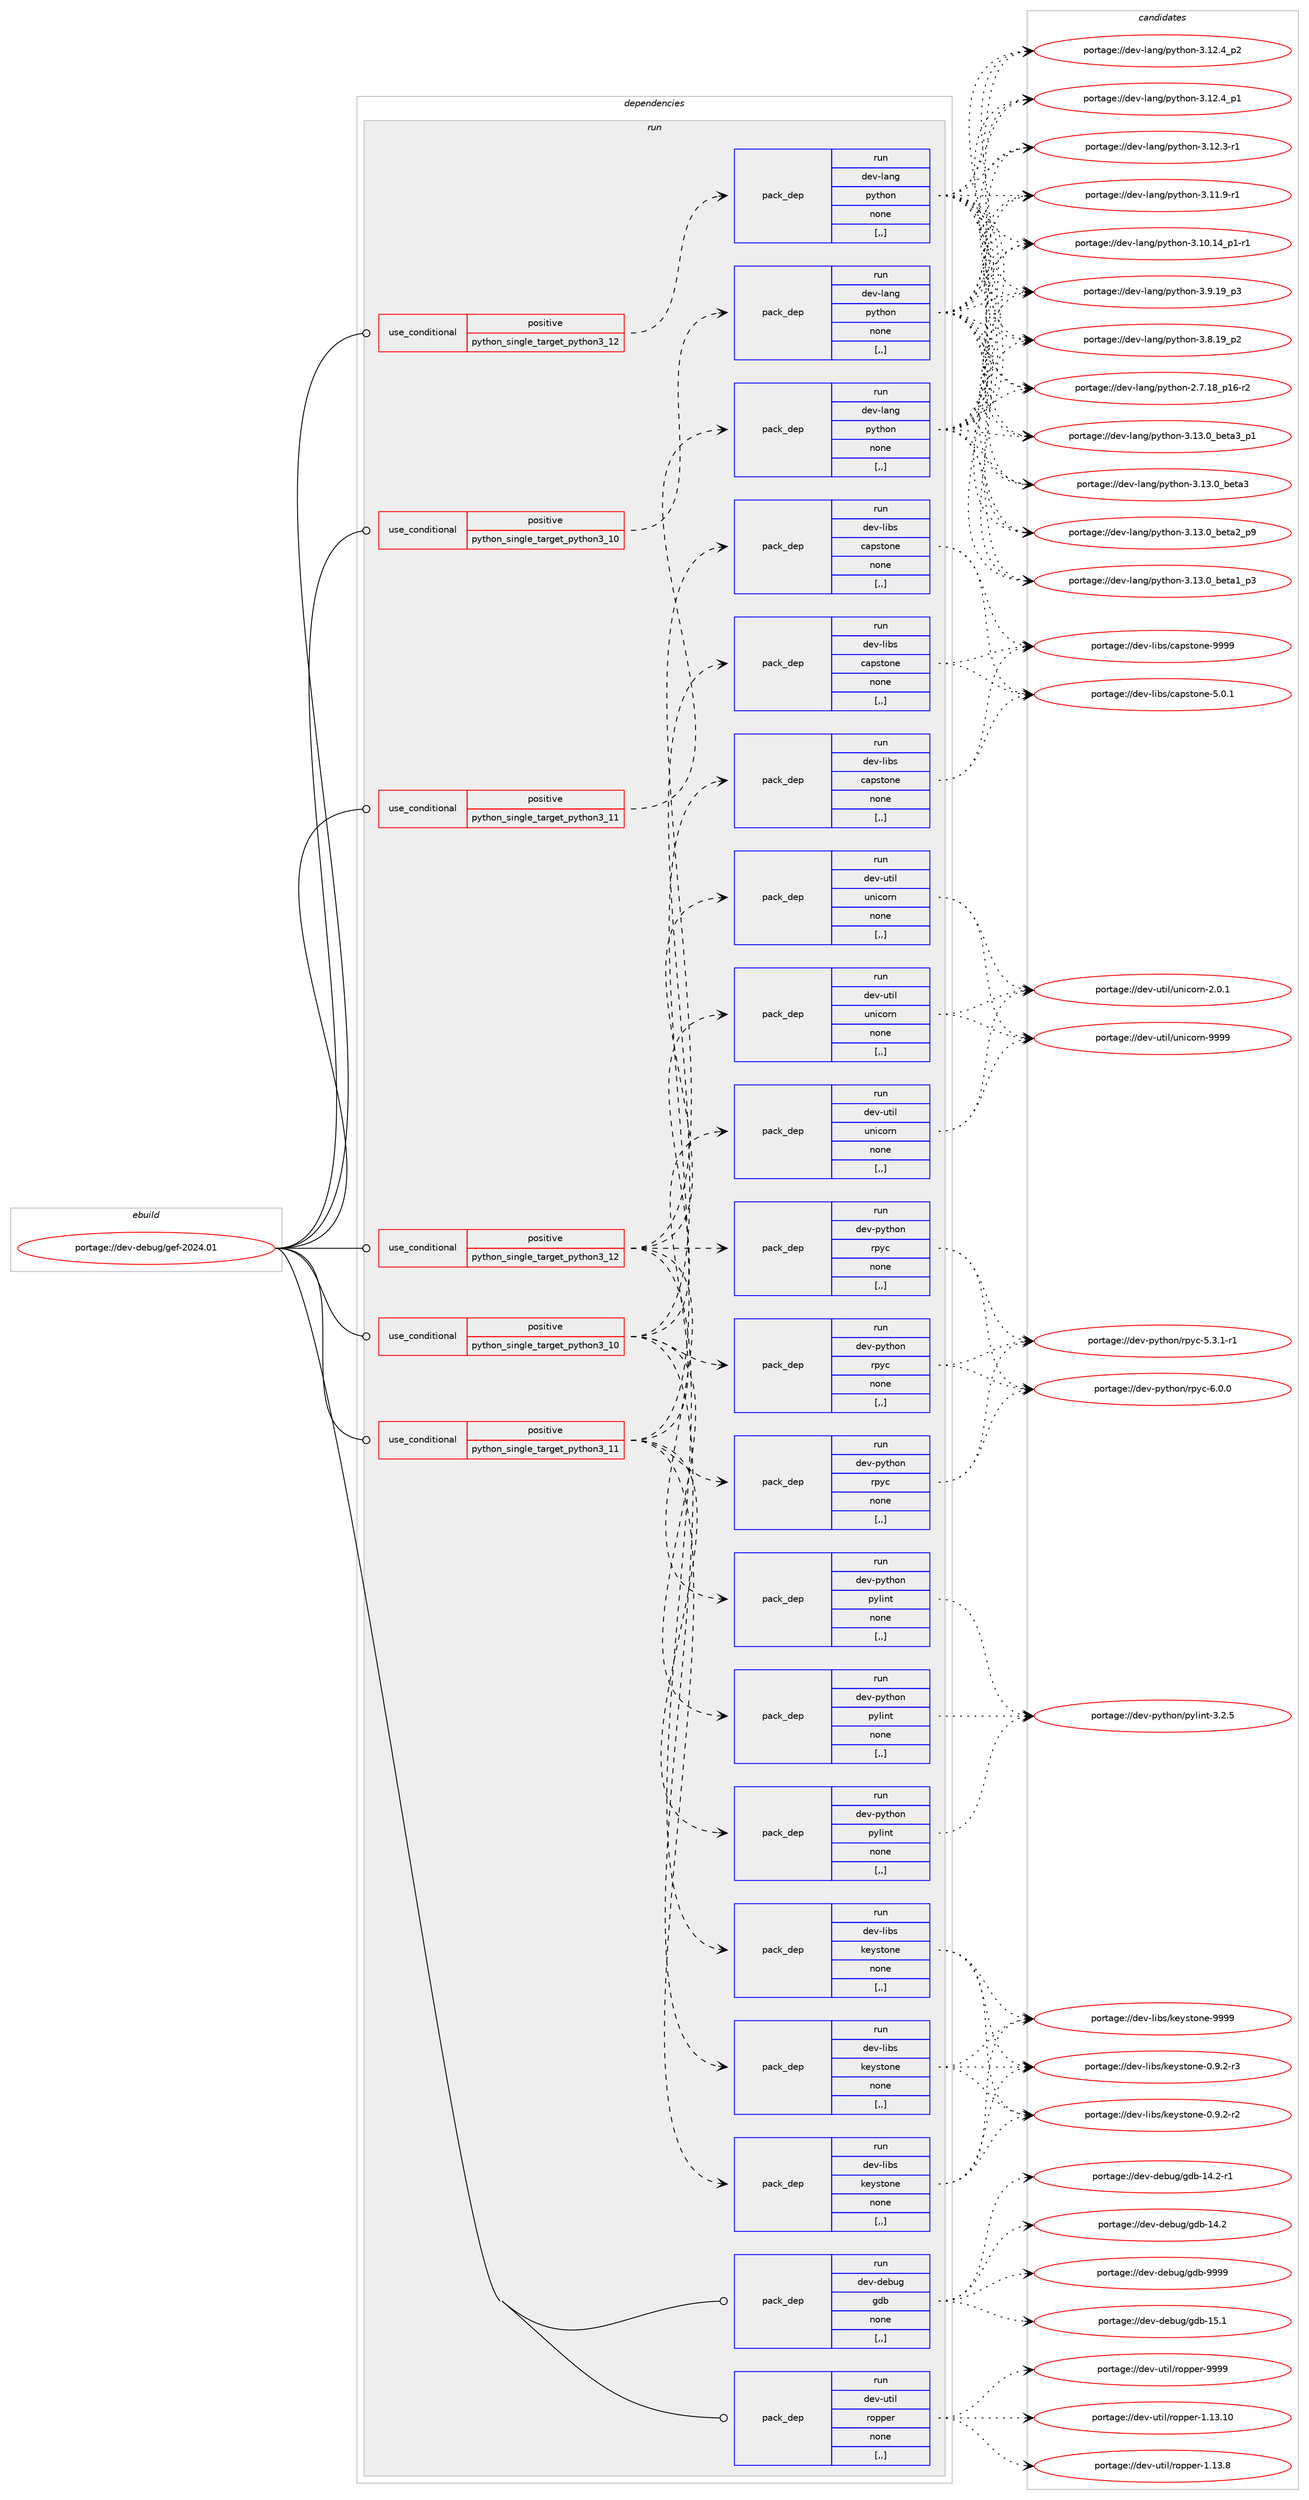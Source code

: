 digraph prolog {

# *************
# Graph options
# *************

newrank=true;
concentrate=true;
compound=true;
graph [rankdir=LR,fontname=Helvetica,fontsize=10,ranksep=1.5];#, ranksep=2.5, nodesep=0.2];
edge  [arrowhead=vee];
node  [fontname=Helvetica,fontsize=10];

# **********
# The ebuild
# **********

subgraph cluster_leftcol {
color=gray;
rank=same;
label=<<i>ebuild</i>>;
id [label="portage://dev-debug/gef-2024.01", color=red, width=4, href="../dev-debug/gef-2024.01.svg"];
}

# ****************
# The dependencies
# ****************

subgraph cluster_midcol {
color=gray;
label=<<i>dependencies</i>>;
subgraph cluster_compile {
fillcolor="#eeeeee";
style=filled;
label=<<i>compile</i>>;
}
subgraph cluster_compileandrun {
fillcolor="#eeeeee";
style=filled;
label=<<i>compile and run</i>>;
}
subgraph cluster_run {
fillcolor="#eeeeee";
style=filled;
label=<<i>run</i>>;
subgraph cond18978 {
dependency71489 [label=<<TABLE BORDER="0" CELLBORDER="1" CELLSPACING="0" CELLPADDING="4"><TR><TD ROWSPAN="3" CELLPADDING="10">use_conditional</TD></TR><TR><TD>positive</TD></TR><TR><TD>python_single_target_python3_10</TD></TR></TABLE>>, shape=none, color=red];
subgraph pack51572 {
dependency71490 [label=<<TABLE BORDER="0" CELLBORDER="1" CELLSPACING="0" CELLPADDING="4" WIDTH="220"><TR><TD ROWSPAN="6" CELLPADDING="30">pack_dep</TD></TR><TR><TD WIDTH="110">run</TD></TR><TR><TD>dev-lang</TD></TR><TR><TD>python</TD></TR><TR><TD>none</TD></TR><TR><TD>[,,]</TD></TR></TABLE>>, shape=none, color=blue];
}
dependency71489:e -> dependency71490:w [weight=20,style="dashed",arrowhead="vee"];
}
id:e -> dependency71489:w [weight=20,style="solid",arrowhead="odot"];
subgraph cond18979 {
dependency71491 [label=<<TABLE BORDER="0" CELLBORDER="1" CELLSPACING="0" CELLPADDING="4"><TR><TD ROWSPAN="3" CELLPADDING="10">use_conditional</TD></TR><TR><TD>positive</TD></TR><TR><TD>python_single_target_python3_10</TD></TR></TABLE>>, shape=none, color=red];
subgraph pack51573 {
dependency71492 [label=<<TABLE BORDER="0" CELLBORDER="1" CELLSPACING="0" CELLPADDING="4" WIDTH="220"><TR><TD ROWSPAN="6" CELLPADDING="30">pack_dep</TD></TR><TR><TD WIDTH="110">run</TD></TR><TR><TD>dev-libs</TD></TR><TR><TD>capstone</TD></TR><TR><TD>none</TD></TR><TR><TD>[,,]</TD></TR></TABLE>>, shape=none, color=blue];
}
dependency71491:e -> dependency71492:w [weight=20,style="dashed",arrowhead="vee"];
subgraph pack51574 {
dependency71493 [label=<<TABLE BORDER="0" CELLBORDER="1" CELLSPACING="0" CELLPADDING="4" WIDTH="220"><TR><TD ROWSPAN="6" CELLPADDING="30">pack_dep</TD></TR><TR><TD WIDTH="110">run</TD></TR><TR><TD>dev-libs</TD></TR><TR><TD>keystone</TD></TR><TR><TD>none</TD></TR><TR><TD>[,,]</TD></TR></TABLE>>, shape=none, color=blue];
}
dependency71491:e -> dependency71493:w [weight=20,style="dashed",arrowhead="vee"];
subgraph pack51575 {
dependency71494 [label=<<TABLE BORDER="0" CELLBORDER="1" CELLSPACING="0" CELLPADDING="4" WIDTH="220"><TR><TD ROWSPAN="6" CELLPADDING="30">pack_dep</TD></TR><TR><TD WIDTH="110">run</TD></TR><TR><TD>dev-python</TD></TR><TR><TD>pylint</TD></TR><TR><TD>none</TD></TR><TR><TD>[,,]</TD></TR></TABLE>>, shape=none, color=blue];
}
dependency71491:e -> dependency71494:w [weight=20,style="dashed",arrowhead="vee"];
subgraph pack51576 {
dependency71495 [label=<<TABLE BORDER="0" CELLBORDER="1" CELLSPACING="0" CELLPADDING="4" WIDTH="220"><TR><TD ROWSPAN="6" CELLPADDING="30">pack_dep</TD></TR><TR><TD WIDTH="110">run</TD></TR><TR><TD>dev-python</TD></TR><TR><TD>rpyc</TD></TR><TR><TD>none</TD></TR><TR><TD>[,,]</TD></TR></TABLE>>, shape=none, color=blue];
}
dependency71491:e -> dependency71495:w [weight=20,style="dashed",arrowhead="vee"];
subgraph pack51577 {
dependency71496 [label=<<TABLE BORDER="0" CELLBORDER="1" CELLSPACING="0" CELLPADDING="4" WIDTH="220"><TR><TD ROWSPAN="6" CELLPADDING="30">pack_dep</TD></TR><TR><TD WIDTH="110">run</TD></TR><TR><TD>dev-util</TD></TR><TR><TD>unicorn</TD></TR><TR><TD>none</TD></TR><TR><TD>[,,]</TD></TR></TABLE>>, shape=none, color=blue];
}
dependency71491:e -> dependency71496:w [weight=20,style="dashed",arrowhead="vee"];
}
id:e -> dependency71491:w [weight=20,style="solid",arrowhead="odot"];
subgraph cond18980 {
dependency71497 [label=<<TABLE BORDER="0" CELLBORDER="1" CELLSPACING="0" CELLPADDING="4"><TR><TD ROWSPAN="3" CELLPADDING="10">use_conditional</TD></TR><TR><TD>positive</TD></TR><TR><TD>python_single_target_python3_11</TD></TR></TABLE>>, shape=none, color=red];
subgraph pack51578 {
dependency71498 [label=<<TABLE BORDER="0" CELLBORDER="1" CELLSPACING="0" CELLPADDING="4" WIDTH="220"><TR><TD ROWSPAN="6" CELLPADDING="30">pack_dep</TD></TR><TR><TD WIDTH="110">run</TD></TR><TR><TD>dev-lang</TD></TR><TR><TD>python</TD></TR><TR><TD>none</TD></TR><TR><TD>[,,]</TD></TR></TABLE>>, shape=none, color=blue];
}
dependency71497:e -> dependency71498:w [weight=20,style="dashed",arrowhead="vee"];
}
id:e -> dependency71497:w [weight=20,style="solid",arrowhead="odot"];
subgraph cond18981 {
dependency71499 [label=<<TABLE BORDER="0" CELLBORDER="1" CELLSPACING="0" CELLPADDING="4"><TR><TD ROWSPAN="3" CELLPADDING="10">use_conditional</TD></TR><TR><TD>positive</TD></TR><TR><TD>python_single_target_python3_11</TD></TR></TABLE>>, shape=none, color=red];
subgraph pack51579 {
dependency71500 [label=<<TABLE BORDER="0" CELLBORDER="1" CELLSPACING="0" CELLPADDING="4" WIDTH="220"><TR><TD ROWSPAN="6" CELLPADDING="30">pack_dep</TD></TR><TR><TD WIDTH="110">run</TD></TR><TR><TD>dev-libs</TD></TR><TR><TD>capstone</TD></TR><TR><TD>none</TD></TR><TR><TD>[,,]</TD></TR></TABLE>>, shape=none, color=blue];
}
dependency71499:e -> dependency71500:w [weight=20,style="dashed",arrowhead="vee"];
subgraph pack51580 {
dependency71501 [label=<<TABLE BORDER="0" CELLBORDER="1" CELLSPACING="0" CELLPADDING="4" WIDTH="220"><TR><TD ROWSPAN="6" CELLPADDING="30">pack_dep</TD></TR><TR><TD WIDTH="110">run</TD></TR><TR><TD>dev-libs</TD></TR><TR><TD>keystone</TD></TR><TR><TD>none</TD></TR><TR><TD>[,,]</TD></TR></TABLE>>, shape=none, color=blue];
}
dependency71499:e -> dependency71501:w [weight=20,style="dashed",arrowhead="vee"];
subgraph pack51581 {
dependency71502 [label=<<TABLE BORDER="0" CELLBORDER="1" CELLSPACING="0" CELLPADDING="4" WIDTH="220"><TR><TD ROWSPAN="6" CELLPADDING="30">pack_dep</TD></TR><TR><TD WIDTH="110">run</TD></TR><TR><TD>dev-python</TD></TR><TR><TD>pylint</TD></TR><TR><TD>none</TD></TR><TR><TD>[,,]</TD></TR></TABLE>>, shape=none, color=blue];
}
dependency71499:e -> dependency71502:w [weight=20,style="dashed",arrowhead="vee"];
subgraph pack51582 {
dependency71503 [label=<<TABLE BORDER="0" CELLBORDER="1" CELLSPACING="0" CELLPADDING="4" WIDTH="220"><TR><TD ROWSPAN="6" CELLPADDING="30">pack_dep</TD></TR><TR><TD WIDTH="110">run</TD></TR><TR><TD>dev-python</TD></TR><TR><TD>rpyc</TD></TR><TR><TD>none</TD></TR><TR><TD>[,,]</TD></TR></TABLE>>, shape=none, color=blue];
}
dependency71499:e -> dependency71503:w [weight=20,style="dashed",arrowhead="vee"];
subgraph pack51583 {
dependency71504 [label=<<TABLE BORDER="0" CELLBORDER="1" CELLSPACING="0" CELLPADDING="4" WIDTH="220"><TR><TD ROWSPAN="6" CELLPADDING="30">pack_dep</TD></TR><TR><TD WIDTH="110">run</TD></TR><TR><TD>dev-util</TD></TR><TR><TD>unicorn</TD></TR><TR><TD>none</TD></TR><TR><TD>[,,]</TD></TR></TABLE>>, shape=none, color=blue];
}
dependency71499:e -> dependency71504:w [weight=20,style="dashed",arrowhead="vee"];
}
id:e -> dependency71499:w [weight=20,style="solid",arrowhead="odot"];
subgraph cond18982 {
dependency71505 [label=<<TABLE BORDER="0" CELLBORDER="1" CELLSPACING="0" CELLPADDING="4"><TR><TD ROWSPAN="3" CELLPADDING="10">use_conditional</TD></TR><TR><TD>positive</TD></TR><TR><TD>python_single_target_python3_12</TD></TR></TABLE>>, shape=none, color=red];
subgraph pack51584 {
dependency71506 [label=<<TABLE BORDER="0" CELLBORDER="1" CELLSPACING="0" CELLPADDING="4" WIDTH="220"><TR><TD ROWSPAN="6" CELLPADDING="30">pack_dep</TD></TR><TR><TD WIDTH="110">run</TD></TR><TR><TD>dev-lang</TD></TR><TR><TD>python</TD></TR><TR><TD>none</TD></TR><TR><TD>[,,]</TD></TR></TABLE>>, shape=none, color=blue];
}
dependency71505:e -> dependency71506:w [weight=20,style="dashed",arrowhead="vee"];
}
id:e -> dependency71505:w [weight=20,style="solid",arrowhead="odot"];
subgraph cond18983 {
dependency71507 [label=<<TABLE BORDER="0" CELLBORDER="1" CELLSPACING="0" CELLPADDING="4"><TR><TD ROWSPAN="3" CELLPADDING="10">use_conditional</TD></TR><TR><TD>positive</TD></TR><TR><TD>python_single_target_python3_12</TD></TR></TABLE>>, shape=none, color=red];
subgraph pack51585 {
dependency71508 [label=<<TABLE BORDER="0" CELLBORDER="1" CELLSPACING="0" CELLPADDING="4" WIDTH="220"><TR><TD ROWSPAN="6" CELLPADDING="30">pack_dep</TD></TR><TR><TD WIDTH="110">run</TD></TR><TR><TD>dev-libs</TD></TR><TR><TD>capstone</TD></TR><TR><TD>none</TD></TR><TR><TD>[,,]</TD></TR></TABLE>>, shape=none, color=blue];
}
dependency71507:e -> dependency71508:w [weight=20,style="dashed",arrowhead="vee"];
subgraph pack51586 {
dependency71509 [label=<<TABLE BORDER="0" CELLBORDER="1" CELLSPACING="0" CELLPADDING="4" WIDTH="220"><TR><TD ROWSPAN="6" CELLPADDING="30">pack_dep</TD></TR><TR><TD WIDTH="110">run</TD></TR><TR><TD>dev-libs</TD></TR><TR><TD>keystone</TD></TR><TR><TD>none</TD></TR><TR><TD>[,,]</TD></TR></TABLE>>, shape=none, color=blue];
}
dependency71507:e -> dependency71509:w [weight=20,style="dashed",arrowhead="vee"];
subgraph pack51587 {
dependency71510 [label=<<TABLE BORDER="0" CELLBORDER="1" CELLSPACING="0" CELLPADDING="4" WIDTH="220"><TR><TD ROWSPAN="6" CELLPADDING="30">pack_dep</TD></TR><TR><TD WIDTH="110">run</TD></TR><TR><TD>dev-python</TD></TR><TR><TD>pylint</TD></TR><TR><TD>none</TD></TR><TR><TD>[,,]</TD></TR></TABLE>>, shape=none, color=blue];
}
dependency71507:e -> dependency71510:w [weight=20,style="dashed",arrowhead="vee"];
subgraph pack51588 {
dependency71511 [label=<<TABLE BORDER="0" CELLBORDER="1" CELLSPACING="0" CELLPADDING="4" WIDTH="220"><TR><TD ROWSPAN="6" CELLPADDING="30">pack_dep</TD></TR><TR><TD WIDTH="110">run</TD></TR><TR><TD>dev-python</TD></TR><TR><TD>rpyc</TD></TR><TR><TD>none</TD></TR><TR><TD>[,,]</TD></TR></TABLE>>, shape=none, color=blue];
}
dependency71507:e -> dependency71511:w [weight=20,style="dashed",arrowhead="vee"];
subgraph pack51589 {
dependency71512 [label=<<TABLE BORDER="0" CELLBORDER="1" CELLSPACING="0" CELLPADDING="4" WIDTH="220"><TR><TD ROWSPAN="6" CELLPADDING="30">pack_dep</TD></TR><TR><TD WIDTH="110">run</TD></TR><TR><TD>dev-util</TD></TR><TR><TD>unicorn</TD></TR><TR><TD>none</TD></TR><TR><TD>[,,]</TD></TR></TABLE>>, shape=none, color=blue];
}
dependency71507:e -> dependency71512:w [weight=20,style="dashed",arrowhead="vee"];
}
id:e -> dependency71507:w [weight=20,style="solid",arrowhead="odot"];
subgraph pack51590 {
dependency71513 [label=<<TABLE BORDER="0" CELLBORDER="1" CELLSPACING="0" CELLPADDING="4" WIDTH="220"><TR><TD ROWSPAN="6" CELLPADDING="30">pack_dep</TD></TR><TR><TD WIDTH="110">run</TD></TR><TR><TD>dev-debug</TD></TR><TR><TD>gdb</TD></TR><TR><TD>none</TD></TR><TR><TD>[,,]</TD></TR></TABLE>>, shape=none, color=blue];
}
id:e -> dependency71513:w [weight=20,style="solid",arrowhead="odot"];
subgraph pack51591 {
dependency71514 [label=<<TABLE BORDER="0" CELLBORDER="1" CELLSPACING="0" CELLPADDING="4" WIDTH="220"><TR><TD ROWSPAN="6" CELLPADDING="30">pack_dep</TD></TR><TR><TD WIDTH="110">run</TD></TR><TR><TD>dev-util</TD></TR><TR><TD>ropper</TD></TR><TR><TD>none</TD></TR><TR><TD>[,,]</TD></TR></TABLE>>, shape=none, color=blue];
}
id:e -> dependency71514:w [weight=20,style="solid",arrowhead="odot"];
}
}

# **************
# The candidates
# **************

subgraph cluster_choices {
rank=same;
color=gray;
label=<<i>candidates</i>>;

subgraph choice51572 {
color=black;
nodesep=1;
choice10010111845108971101034711212111610411111045514649514648959810111697519511249 [label="portage://dev-lang/python-3.13.0_beta3_p1", color=red, width=4,href="../dev-lang/python-3.13.0_beta3_p1.svg"];
choice1001011184510897110103471121211161041111104551464951464895981011169751 [label="portage://dev-lang/python-3.13.0_beta3", color=red, width=4,href="../dev-lang/python-3.13.0_beta3.svg"];
choice10010111845108971101034711212111610411111045514649514648959810111697509511257 [label="portage://dev-lang/python-3.13.0_beta2_p9", color=red, width=4,href="../dev-lang/python-3.13.0_beta2_p9.svg"];
choice10010111845108971101034711212111610411111045514649514648959810111697499511251 [label="portage://dev-lang/python-3.13.0_beta1_p3", color=red, width=4,href="../dev-lang/python-3.13.0_beta1_p3.svg"];
choice100101118451089711010347112121116104111110455146495046529511250 [label="portage://dev-lang/python-3.12.4_p2", color=red, width=4,href="../dev-lang/python-3.12.4_p2.svg"];
choice100101118451089711010347112121116104111110455146495046529511249 [label="portage://dev-lang/python-3.12.4_p1", color=red, width=4,href="../dev-lang/python-3.12.4_p1.svg"];
choice100101118451089711010347112121116104111110455146495046514511449 [label="portage://dev-lang/python-3.12.3-r1", color=red, width=4,href="../dev-lang/python-3.12.3-r1.svg"];
choice100101118451089711010347112121116104111110455146494946574511449 [label="portage://dev-lang/python-3.11.9-r1", color=red, width=4,href="../dev-lang/python-3.11.9-r1.svg"];
choice100101118451089711010347112121116104111110455146494846495295112494511449 [label="portage://dev-lang/python-3.10.14_p1-r1", color=red, width=4,href="../dev-lang/python-3.10.14_p1-r1.svg"];
choice100101118451089711010347112121116104111110455146574649579511251 [label="portage://dev-lang/python-3.9.19_p3", color=red, width=4,href="../dev-lang/python-3.9.19_p3.svg"];
choice100101118451089711010347112121116104111110455146564649579511250 [label="portage://dev-lang/python-3.8.19_p2", color=red, width=4,href="../dev-lang/python-3.8.19_p2.svg"];
choice100101118451089711010347112121116104111110455046554649569511249544511450 [label="portage://dev-lang/python-2.7.18_p16-r2", color=red, width=4,href="../dev-lang/python-2.7.18_p16-r2.svg"];
dependency71490:e -> choice10010111845108971101034711212111610411111045514649514648959810111697519511249:w [style=dotted,weight="100"];
dependency71490:e -> choice1001011184510897110103471121211161041111104551464951464895981011169751:w [style=dotted,weight="100"];
dependency71490:e -> choice10010111845108971101034711212111610411111045514649514648959810111697509511257:w [style=dotted,weight="100"];
dependency71490:e -> choice10010111845108971101034711212111610411111045514649514648959810111697499511251:w [style=dotted,weight="100"];
dependency71490:e -> choice100101118451089711010347112121116104111110455146495046529511250:w [style=dotted,weight="100"];
dependency71490:e -> choice100101118451089711010347112121116104111110455146495046529511249:w [style=dotted,weight="100"];
dependency71490:e -> choice100101118451089711010347112121116104111110455146495046514511449:w [style=dotted,weight="100"];
dependency71490:e -> choice100101118451089711010347112121116104111110455146494946574511449:w [style=dotted,weight="100"];
dependency71490:e -> choice100101118451089711010347112121116104111110455146494846495295112494511449:w [style=dotted,weight="100"];
dependency71490:e -> choice100101118451089711010347112121116104111110455146574649579511251:w [style=dotted,weight="100"];
dependency71490:e -> choice100101118451089711010347112121116104111110455146564649579511250:w [style=dotted,weight="100"];
dependency71490:e -> choice100101118451089711010347112121116104111110455046554649569511249544511450:w [style=dotted,weight="100"];
}
subgraph choice51573 {
color=black;
nodesep=1;
choice10010111845108105981154799971121151161111101014557575757 [label="portage://dev-libs/capstone-9999", color=red, width=4,href="../dev-libs/capstone-9999.svg"];
choice1001011184510810598115479997112115116111110101455346484649 [label="portage://dev-libs/capstone-5.0.1", color=red, width=4,href="../dev-libs/capstone-5.0.1.svg"];
dependency71492:e -> choice10010111845108105981154799971121151161111101014557575757:w [style=dotted,weight="100"];
dependency71492:e -> choice1001011184510810598115479997112115116111110101455346484649:w [style=dotted,weight="100"];
}
subgraph choice51574 {
color=black;
nodesep=1;
choice1001011184510810598115471071011211151161111101014557575757 [label="portage://dev-libs/keystone-9999", color=red, width=4,href="../dev-libs/keystone-9999.svg"];
choice1001011184510810598115471071011211151161111101014548465746504511451 [label="portage://dev-libs/keystone-0.9.2-r3", color=red, width=4,href="../dev-libs/keystone-0.9.2-r3.svg"];
choice1001011184510810598115471071011211151161111101014548465746504511450 [label="portage://dev-libs/keystone-0.9.2-r2", color=red, width=4,href="../dev-libs/keystone-0.9.2-r2.svg"];
dependency71493:e -> choice1001011184510810598115471071011211151161111101014557575757:w [style=dotted,weight="100"];
dependency71493:e -> choice1001011184510810598115471071011211151161111101014548465746504511451:w [style=dotted,weight="100"];
dependency71493:e -> choice1001011184510810598115471071011211151161111101014548465746504511450:w [style=dotted,weight="100"];
}
subgraph choice51575 {
color=black;
nodesep=1;
choice1001011184511212111610411111047112121108105110116455146504653 [label="portage://dev-python/pylint-3.2.5", color=red, width=4,href="../dev-python/pylint-3.2.5.svg"];
dependency71494:e -> choice1001011184511212111610411111047112121108105110116455146504653:w [style=dotted,weight="100"];
}
subgraph choice51576 {
color=black;
nodesep=1;
choice100101118451121211161041111104711411212199455446484648 [label="portage://dev-python/rpyc-6.0.0", color=red, width=4,href="../dev-python/rpyc-6.0.0.svg"];
choice1001011184511212111610411111047114112121994553465146494511449 [label="portage://dev-python/rpyc-5.3.1-r1", color=red, width=4,href="../dev-python/rpyc-5.3.1-r1.svg"];
dependency71495:e -> choice100101118451121211161041111104711411212199455446484648:w [style=dotted,weight="100"];
dependency71495:e -> choice1001011184511212111610411111047114112121994553465146494511449:w [style=dotted,weight="100"];
}
subgraph choice51577 {
color=black;
nodesep=1;
choice1001011184511711610510847117110105991111141104557575757 [label="portage://dev-util/unicorn-9999", color=red, width=4,href="../dev-util/unicorn-9999.svg"];
choice100101118451171161051084711711010599111114110455046484649 [label="portage://dev-util/unicorn-2.0.1", color=red, width=4,href="../dev-util/unicorn-2.0.1.svg"];
dependency71496:e -> choice1001011184511711610510847117110105991111141104557575757:w [style=dotted,weight="100"];
dependency71496:e -> choice100101118451171161051084711711010599111114110455046484649:w [style=dotted,weight="100"];
}
subgraph choice51578 {
color=black;
nodesep=1;
choice10010111845108971101034711212111610411111045514649514648959810111697519511249 [label="portage://dev-lang/python-3.13.0_beta3_p1", color=red, width=4,href="../dev-lang/python-3.13.0_beta3_p1.svg"];
choice1001011184510897110103471121211161041111104551464951464895981011169751 [label="portage://dev-lang/python-3.13.0_beta3", color=red, width=4,href="../dev-lang/python-3.13.0_beta3.svg"];
choice10010111845108971101034711212111610411111045514649514648959810111697509511257 [label="portage://dev-lang/python-3.13.0_beta2_p9", color=red, width=4,href="../dev-lang/python-3.13.0_beta2_p9.svg"];
choice10010111845108971101034711212111610411111045514649514648959810111697499511251 [label="portage://dev-lang/python-3.13.0_beta1_p3", color=red, width=4,href="../dev-lang/python-3.13.0_beta1_p3.svg"];
choice100101118451089711010347112121116104111110455146495046529511250 [label="portage://dev-lang/python-3.12.4_p2", color=red, width=4,href="../dev-lang/python-3.12.4_p2.svg"];
choice100101118451089711010347112121116104111110455146495046529511249 [label="portage://dev-lang/python-3.12.4_p1", color=red, width=4,href="../dev-lang/python-3.12.4_p1.svg"];
choice100101118451089711010347112121116104111110455146495046514511449 [label="portage://dev-lang/python-3.12.3-r1", color=red, width=4,href="../dev-lang/python-3.12.3-r1.svg"];
choice100101118451089711010347112121116104111110455146494946574511449 [label="portage://dev-lang/python-3.11.9-r1", color=red, width=4,href="../dev-lang/python-3.11.9-r1.svg"];
choice100101118451089711010347112121116104111110455146494846495295112494511449 [label="portage://dev-lang/python-3.10.14_p1-r1", color=red, width=4,href="../dev-lang/python-3.10.14_p1-r1.svg"];
choice100101118451089711010347112121116104111110455146574649579511251 [label="portage://dev-lang/python-3.9.19_p3", color=red, width=4,href="../dev-lang/python-3.9.19_p3.svg"];
choice100101118451089711010347112121116104111110455146564649579511250 [label="portage://dev-lang/python-3.8.19_p2", color=red, width=4,href="../dev-lang/python-3.8.19_p2.svg"];
choice100101118451089711010347112121116104111110455046554649569511249544511450 [label="portage://dev-lang/python-2.7.18_p16-r2", color=red, width=4,href="../dev-lang/python-2.7.18_p16-r2.svg"];
dependency71498:e -> choice10010111845108971101034711212111610411111045514649514648959810111697519511249:w [style=dotted,weight="100"];
dependency71498:e -> choice1001011184510897110103471121211161041111104551464951464895981011169751:w [style=dotted,weight="100"];
dependency71498:e -> choice10010111845108971101034711212111610411111045514649514648959810111697509511257:w [style=dotted,weight="100"];
dependency71498:e -> choice10010111845108971101034711212111610411111045514649514648959810111697499511251:w [style=dotted,weight="100"];
dependency71498:e -> choice100101118451089711010347112121116104111110455146495046529511250:w [style=dotted,weight="100"];
dependency71498:e -> choice100101118451089711010347112121116104111110455146495046529511249:w [style=dotted,weight="100"];
dependency71498:e -> choice100101118451089711010347112121116104111110455146495046514511449:w [style=dotted,weight="100"];
dependency71498:e -> choice100101118451089711010347112121116104111110455146494946574511449:w [style=dotted,weight="100"];
dependency71498:e -> choice100101118451089711010347112121116104111110455146494846495295112494511449:w [style=dotted,weight="100"];
dependency71498:e -> choice100101118451089711010347112121116104111110455146574649579511251:w [style=dotted,weight="100"];
dependency71498:e -> choice100101118451089711010347112121116104111110455146564649579511250:w [style=dotted,weight="100"];
dependency71498:e -> choice100101118451089711010347112121116104111110455046554649569511249544511450:w [style=dotted,weight="100"];
}
subgraph choice51579 {
color=black;
nodesep=1;
choice10010111845108105981154799971121151161111101014557575757 [label="portage://dev-libs/capstone-9999", color=red, width=4,href="../dev-libs/capstone-9999.svg"];
choice1001011184510810598115479997112115116111110101455346484649 [label="portage://dev-libs/capstone-5.0.1", color=red, width=4,href="../dev-libs/capstone-5.0.1.svg"];
dependency71500:e -> choice10010111845108105981154799971121151161111101014557575757:w [style=dotted,weight="100"];
dependency71500:e -> choice1001011184510810598115479997112115116111110101455346484649:w [style=dotted,weight="100"];
}
subgraph choice51580 {
color=black;
nodesep=1;
choice1001011184510810598115471071011211151161111101014557575757 [label="portage://dev-libs/keystone-9999", color=red, width=4,href="../dev-libs/keystone-9999.svg"];
choice1001011184510810598115471071011211151161111101014548465746504511451 [label="portage://dev-libs/keystone-0.9.2-r3", color=red, width=4,href="../dev-libs/keystone-0.9.2-r3.svg"];
choice1001011184510810598115471071011211151161111101014548465746504511450 [label="portage://dev-libs/keystone-0.9.2-r2", color=red, width=4,href="../dev-libs/keystone-0.9.2-r2.svg"];
dependency71501:e -> choice1001011184510810598115471071011211151161111101014557575757:w [style=dotted,weight="100"];
dependency71501:e -> choice1001011184510810598115471071011211151161111101014548465746504511451:w [style=dotted,weight="100"];
dependency71501:e -> choice1001011184510810598115471071011211151161111101014548465746504511450:w [style=dotted,weight="100"];
}
subgraph choice51581 {
color=black;
nodesep=1;
choice1001011184511212111610411111047112121108105110116455146504653 [label="portage://dev-python/pylint-3.2.5", color=red, width=4,href="../dev-python/pylint-3.2.5.svg"];
dependency71502:e -> choice1001011184511212111610411111047112121108105110116455146504653:w [style=dotted,weight="100"];
}
subgraph choice51582 {
color=black;
nodesep=1;
choice100101118451121211161041111104711411212199455446484648 [label="portage://dev-python/rpyc-6.0.0", color=red, width=4,href="../dev-python/rpyc-6.0.0.svg"];
choice1001011184511212111610411111047114112121994553465146494511449 [label="portage://dev-python/rpyc-5.3.1-r1", color=red, width=4,href="../dev-python/rpyc-5.3.1-r1.svg"];
dependency71503:e -> choice100101118451121211161041111104711411212199455446484648:w [style=dotted,weight="100"];
dependency71503:e -> choice1001011184511212111610411111047114112121994553465146494511449:w [style=dotted,weight="100"];
}
subgraph choice51583 {
color=black;
nodesep=1;
choice1001011184511711610510847117110105991111141104557575757 [label="portage://dev-util/unicorn-9999", color=red, width=4,href="../dev-util/unicorn-9999.svg"];
choice100101118451171161051084711711010599111114110455046484649 [label="portage://dev-util/unicorn-2.0.1", color=red, width=4,href="../dev-util/unicorn-2.0.1.svg"];
dependency71504:e -> choice1001011184511711610510847117110105991111141104557575757:w [style=dotted,weight="100"];
dependency71504:e -> choice100101118451171161051084711711010599111114110455046484649:w [style=dotted,weight="100"];
}
subgraph choice51584 {
color=black;
nodesep=1;
choice10010111845108971101034711212111610411111045514649514648959810111697519511249 [label="portage://dev-lang/python-3.13.0_beta3_p1", color=red, width=4,href="../dev-lang/python-3.13.0_beta3_p1.svg"];
choice1001011184510897110103471121211161041111104551464951464895981011169751 [label="portage://dev-lang/python-3.13.0_beta3", color=red, width=4,href="../dev-lang/python-3.13.0_beta3.svg"];
choice10010111845108971101034711212111610411111045514649514648959810111697509511257 [label="portage://dev-lang/python-3.13.0_beta2_p9", color=red, width=4,href="../dev-lang/python-3.13.0_beta2_p9.svg"];
choice10010111845108971101034711212111610411111045514649514648959810111697499511251 [label="portage://dev-lang/python-3.13.0_beta1_p3", color=red, width=4,href="../dev-lang/python-3.13.0_beta1_p3.svg"];
choice100101118451089711010347112121116104111110455146495046529511250 [label="portage://dev-lang/python-3.12.4_p2", color=red, width=4,href="../dev-lang/python-3.12.4_p2.svg"];
choice100101118451089711010347112121116104111110455146495046529511249 [label="portage://dev-lang/python-3.12.4_p1", color=red, width=4,href="../dev-lang/python-3.12.4_p1.svg"];
choice100101118451089711010347112121116104111110455146495046514511449 [label="portage://dev-lang/python-3.12.3-r1", color=red, width=4,href="../dev-lang/python-3.12.3-r1.svg"];
choice100101118451089711010347112121116104111110455146494946574511449 [label="portage://dev-lang/python-3.11.9-r1", color=red, width=4,href="../dev-lang/python-3.11.9-r1.svg"];
choice100101118451089711010347112121116104111110455146494846495295112494511449 [label="portage://dev-lang/python-3.10.14_p1-r1", color=red, width=4,href="../dev-lang/python-3.10.14_p1-r1.svg"];
choice100101118451089711010347112121116104111110455146574649579511251 [label="portage://dev-lang/python-3.9.19_p3", color=red, width=4,href="../dev-lang/python-3.9.19_p3.svg"];
choice100101118451089711010347112121116104111110455146564649579511250 [label="portage://dev-lang/python-3.8.19_p2", color=red, width=4,href="../dev-lang/python-3.8.19_p2.svg"];
choice100101118451089711010347112121116104111110455046554649569511249544511450 [label="portage://dev-lang/python-2.7.18_p16-r2", color=red, width=4,href="../dev-lang/python-2.7.18_p16-r2.svg"];
dependency71506:e -> choice10010111845108971101034711212111610411111045514649514648959810111697519511249:w [style=dotted,weight="100"];
dependency71506:e -> choice1001011184510897110103471121211161041111104551464951464895981011169751:w [style=dotted,weight="100"];
dependency71506:e -> choice10010111845108971101034711212111610411111045514649514648959810111697509511257:w [style=dotted,weight="100"];
dependency71506:e -> choice10010111845108971101034711212111610411111045514649514648959810111697499511251:w [style=dotted,weight="100"];
dependency71506:e -> choice100101118451089711010347112121116104111110455146495046529511250:w [style=dotted,weight="100"];
dependency71506:e -> choice100101118451089711010347112121116104111110455146495046529511249:w [style=dotted,weight="100"];
dependency71506:e -> choice100101118451089711010347112121116104111110455146495046514511449:w [style=dotted,weight="100"];
dependency71506:e -> choice100101118451089711010347112121116104111110455146494946574511449:w [style=dotted,weight="100"];
dependency71506:e -> choice100101118451089711010347112121116104111110455146494846495295112494511449:w [style=dotted,weight="100"];
dependency71506:e -> choice100101118451089711010347112121116104111110455146574649579511251:w [style=dotted,weight="100"];
dependency71506:e -> choice100101118451089711010347112121116104111110455146564649579511250:w [style=dotted,weight="100"];
dependency71506:e -> choice100101118451089711010347112121116104111110455046554649569511249544511450:w [style=dotted,weight="100"];
}
subgraph choice51585 {
color=black;
nodesep=1;
choice10010111845108105981154799971121151161111101014557575757 [label="portage://dev-libs/capstone-9999", color=red, width=4,href="../dev-libs/capstone-9999.svg"];
choice1001011184510810598115479997112115116111110101455346484649 [label="portage://dev-libs/capstone-5.0.1", color=red, width=4,href="../dev-libs/capstone-5.0.1.svg"];
dependency71508:e -> choice10010111845108105981154799971121151161111101014557575757:w [style=dotted,weight="100"];
dependency71508:e -> choice1001011184510810598115479997112115116111110101455346484649:w [style=dotted,weight="100"];
}
subgraph choice51586 {
color=black;
nodesep=1;
choice1001011184510810598115471071011211151161111101014557575757 [label="portage://dev-libs/keystone-9999", color=red, width=4,href="../dev-libs/keystone-9999.svg"];
choice1001011184510810598115471071011211151161111101014548465746504511451 [label="portage://dev-libs/keystone-0.9.2-r3", color=red, width=4,href="../dev-libs/keystone-0.9.2-r3.svg"];
choice1001011184510810598115471071011211151161111101014548465746504511450 [label="portage://dev-libs/keystone-0.9.2-r2", color=red, width=4,href="../dev-libs/keystone-0.9.2-r2.svg"];
dependency71509:e -> choice1001011184510810598115471071011211151161111101014557575757:w [style=dotted,weight="100"];
dependency71509:e -> choice1001011184510810598115471071011211151161111101014548465746504511451:w [style=dotted,weight="100"];
dependency71509:e -> choice1001011184510810598115471071011211151161111101014548465746504511450:w [style=dotted,weight="100"];
}
subgraph choice51587 {
color=black;
nodesep=1;
choice1001011184511212111610411111047112121108105110116455146504653 [label="portage://dev-python/pylint-3.2.5", color=red, width=4,href="../dev-python/pylint-3.2.5.svg"];
dependency71510:e -> choice1001011184511212111610411111047112121108105110116455146504653:w [style=dotted,weight="100"];
}
subgraph choice51588 {
color=black;
nodesep=1;
choice100101118451121211161041111104711411212199455446484648 [label="portage://dev-python/rpyc-6.0.0", color=red, width=4,href="../dev-python/rpyc-6.0.0.svg"];
choice1001011184511212111610411111047114112121994553465146494511449 [label="portage://dev-python/rpyc-5.3.1-r1", color=red, width=4,href="../dev-python/rpyc-5.3.1-r1.svg"];
dependency71511:e -> choice100101118451121211161041111104711411212199455446484648:w [style=dotted,weight="100"];
dependency71511:e -> choice1001011184511212111610411111047114112121994553465146494511449:w [style=dotted,weight="100"];
}
subgraph choice51589 {
color=black;
nodesep=1;
choice1001011184511711610510847117110105991111141104557575757 [label="portage://dev-util/unicorn-9999", color=red, width=4,href="../dev-util/unicorn-9999.svg"];
choice100101118451171161051084711711010599111114110455046484649 [label="portage://dev-util/unicorn-2.0.1", color=red, width=4,href="../dev-util/unicorn-2.0.1.svg"];
dependency71512:e -> choice1001011184511711610510847117110105991111141104557575757:w [style=dotted,weight="100"];
dependency71512:e -> choice100101118451171161051084711711010599111114110455046484649:w [style=dotted,weight="100"];
}
subgraph choice51590 {
color=black;
nodesep=1;
choice100101118451001019811710347103100984557575757 [label="portage://dev-debug/gdb-9999", color=red, width=4,href="../dev-debug/gdb-9999.svg"];
choice100101118451001019811710347103100984549534649 [label="portage://dev-debug/gdb-15.1", color=red, width=4,href="../dev-debug/gdb-15.1.svg"];
choice1001011184510010198117103471031009845495246504511449 [label="portage://dev-debug/gdb-14.2-r1", color=red, width=4,href="../dev-debug/gdb-14.2-r1.svg"];
choice100101118451001019811710347103100984549524650 [label="portage://dev-debug/gdb-14.2", color=red, width=4,href="../dev-debug/gdb-14.2.svg"];
dependency71513:e -> choice100101118451001019811710347103100984557575757:w [style=dotted,weight="100"];
dependency71513:e -> choice100101118451001019811710347103100984549534649:w [style=dotted,weight="100"];
dependency71513:e -> choice1001011184510010198117103471031009845495246504511449:w [style=dotted,weight="100"];
dependency71513:e -> choice100101118451001019811710347103100984549524650:w [style=dotted,weight="100"];
}
subgraph choice51591 {
color=black;
nodesep=1;
choice10010111845117116105108471141111121121011144557575757 [label="portage://dev-util/ropper-9999", color=red, width=4,href="../dev-util/ropper-9999.svg"];
choice10010111845117116105108471141111121121011144549464951464948 [label="portage://dev-util/ropper-1.13.10", color=red, width=4,href="../dev-util/ropper-1.13.10.svg"];
choice100101118451171161051084711411111211210111445494649514656 [label="portage://dev-util/ropper-1.13.8", color=red, width=4,href="../dev-util/ropper-1.13.8.svg"];
dependency71514:e -> choice10010111845117116105108471141111121121011144557575757:w [style=dotted,weight="100"];
dependency71514:e -> choice10010111845117116105108471141111121121011144549464951464948:w [style=dotted,weight="100"];
dependency71514:e -> choice100101118451171161051084711411111211210111445494649514656:w [style=dotted,weight="100"];
}
}

}
